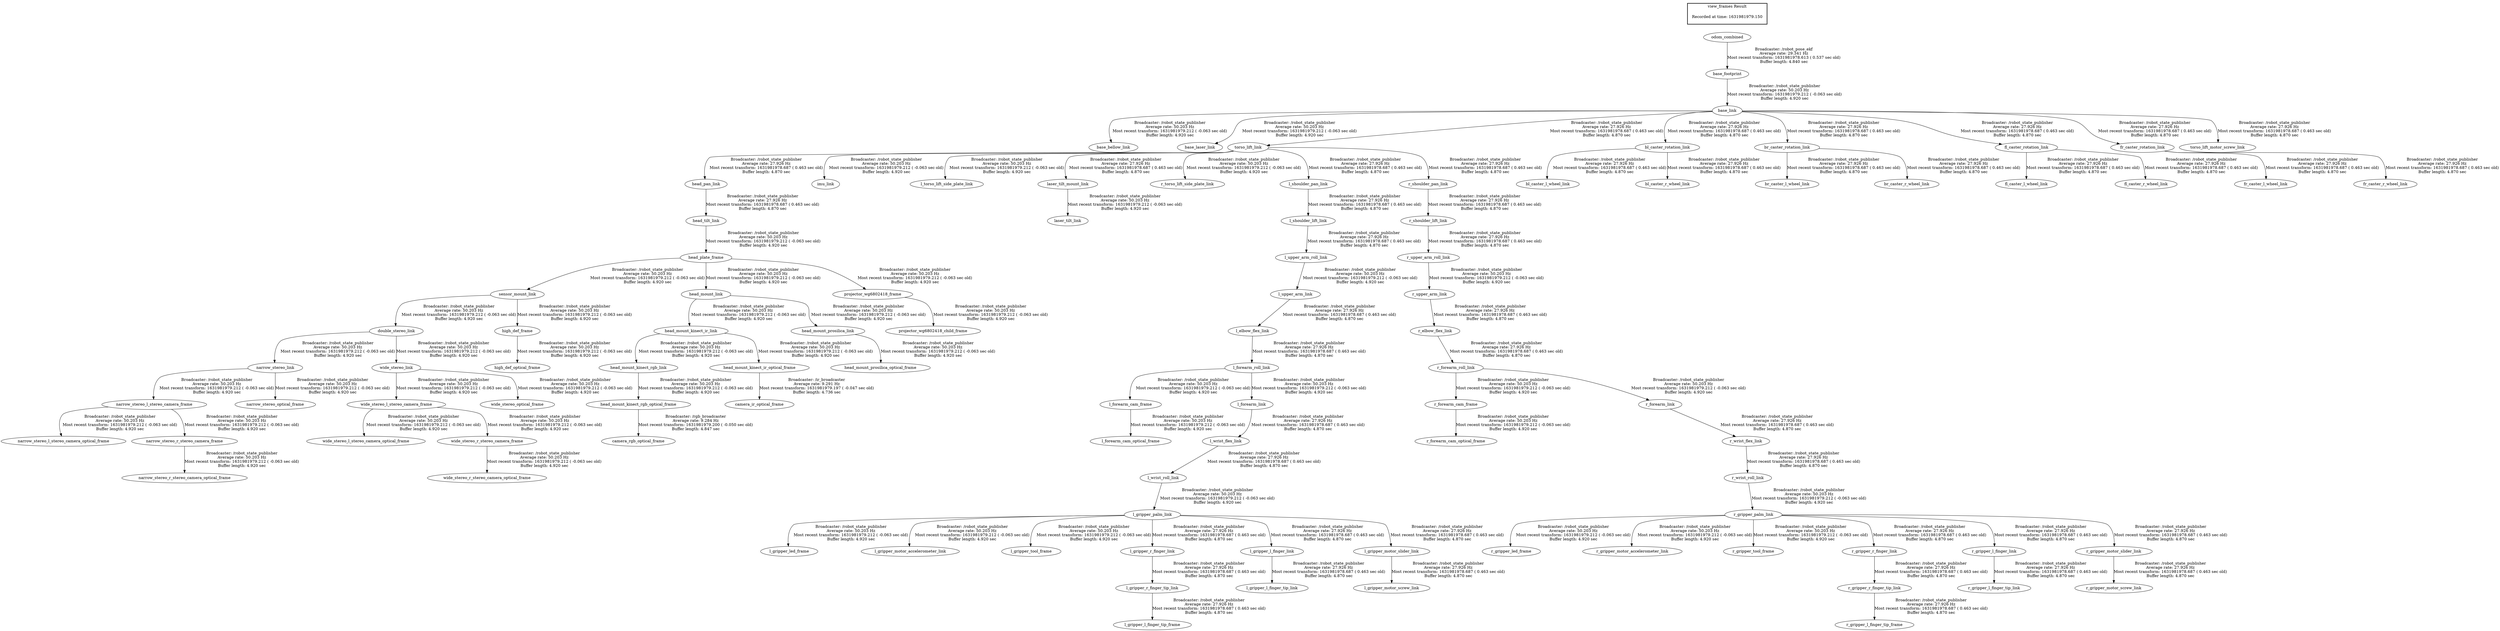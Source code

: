 digraph G {
"head_mount_kinect_rgb_optical_frame" -> "camera_rgb_optical_frame"[label="Broadcaster: /rgb_broadcaster\nAverage rate: 9.284 Hz\nMost recent transform: 1631981979.200 ( -0.050 sec old)\nBuffer length: 4.847 sec\n"];
"head_mount_kinect_rgb_link" -> "head_mount_kinect_rgb_optical_frame"[label="Broadcaster: /robot_state_publisher\nAverage rate: 50.203 Hz\nMost recent transform: 1631981979.212 ( -0.063 sec old)\nBuffer length: 4.920 sec\n"];
"base_link" -> "base_bellow_link"[label="Broadcaster: /robot_state_publisher\nAverage rate: 50.203 Hz\nMost recent transform: 1631981979.212 ( -0.063 sec old)\nBuffer length: 4.920 sec\n"];
"base_footprint" -> "base_link"[label="Broadcaster: /robot_state_publisher\nAverage rate: 50.203 Hz\nMost recent transform: 1631981979.212 ( -0.063 sec old)\nBuffer length: 4.920 sec\n"];
"odom_combined" -> "base_footprint"[label="Broadcaster: /robot_pose_ekf\nAverage rate: 29.341 Hz\nMost recent transform: 1631981978.613 ( 0.537 sec old)\nBuffer length: 4.840 sec\n"];
"base_link" -> "base_laser_link"[label="Broadcaster: /robot_state_publisher\nAverage rate: 50.203 Hz\nMost recent transform: 1631981979.212 ( -0.063 sec old)\nBuffer length: 4.920 sec\n"];
"sensor_mount_link" -> "double_stereo_link"[label="Broadcaster: /robot_state_publisher\nAverage rate: 50.203 Hz\nMost recent transform: 1631981979.212 ( -0.063 sec old)\nBuffer length: 4.920 sec\n"];
"head_plate_frame" -> "sensor_mount_link"[label="Broadcaster: /robot_state_publisher\nAverage rate: 50.203 Hz\nMost recent transform: 1631981979.212 ( -0.063 sec old)\nBuffer length: 4.920 sec\n"];
"head_plate_frame" -> "head_mount_link"[label="Broadcaster: /robot_state_publisher\nAverage rate: 50.203 Hz\nMost recent transform: 1631981979.212 ( -0.063 sec old)\nBuffer length: 4.920 sec\n"];
"head_tilt_link" -> "head_plate_frame"[label="Broadcaster: /robot_state_publisher\nAverage rate: 50.203 Hz\nMost recent transform: 1631981979.212 ( -0.063 sec old)\nBuffer length: 4.920 sec\n"];
"head_mount_link" -> "head_mount_kinect_ir_link"[label="Broadcaster: /robot_state_publisher\nAverage rate: 50.203 Hz\nMost recent transform: 1631981979.212 ( -0.063 sec old)\nBuffer length: 4.920 sec\n"];
"head_mount_kinect_ir_link" -> "head_mount_kinect_ir_optical_frame"[label="Broadcaster: /robot_state_publisher\nAverage rate: 50.203 Hz\nMost recent transform: 1631981979.212 ( -0.063 sec old)\nBuffer length: 4.920 sec\n"];
"head_mount_kinect_ir_link" -> "head_mount_kinect_rgb_link"[label="Broadcaster: /robot_state_publisher\nAverage rate: 50.203 Hz\nMost recent transform: 1631981979.212 ( -0.063 sec old)\nBuffer length: 4.920 sec\n"];
"head_mount_link" -> "head_mount_prosilica_link"[label="Broadcaster: /robot_state_publisher\nAverage rate: 50.203 Hz\nMost recent transform: 1631981979.212 ( -0.063 sec old)\nBuffer length: 4.920 sec\n"];
"head_mount_prosilica_link" -> "head_mount_prosilica_optical_frame"[label="Broadcaster: /robot_state_publisher\nAverage rate: 50.203 Hz\nMost recent transform: 1631981979.212 ( -0.063 sec old)\nBuffer length: 4.920 sec\n"];
"head_pan_link" -> "head_tilt_link"[label="Broadcaster: /robot_state_publisher\nAverage rate: 27.926 Hz\nMost recent transform: 1631981978.687 ( 0.463 sec old)\nBuffer length: 4.870 sec\n"];
"sensor_mount_link" -> "high_def_frame"[label="Broadcaster: /robot_state_publisher\nAverage rate: 50.203 Hz\nMost recent transform: 1631981979.212 ( -0.063 sec old)\nBuffer length: 4.920 sec\n"];
"high_def_frame" -> "high_def_optical_frame"[label="Broadcaster: /robot_state_publisher\nAverage rate: 50.203 Hz\nMost recent transform: 1631981979.212 ( -0.063 sec old)\nBuffer length: 4.920 sec\n"];
"torso_lift_link" -> "imu_link"[label="Broadcaster: /robot_state_publisher\nAverage rate: 50.203 Hz\nMost recent transform: 1631981979.212 ( -0.063 sec old)\nBuffer length: 4.920 sec\n"];
"base_link" -> "torso_lift_link"[label="Broadcaster: /robot_state_publisher\nAverage rate: 27.926 Hz\nMost recent transform: 1631981978.687 ( 0.463 sec old)\nBuffer length: 4.870 sec\n"];
"l_forearm_roll_link" -> "l_forearm_cam_frame"[label="Broadcaster: /robot_state_publisher\nAverage rate: 50.203 Hz\nMost recent transform: 1631981979.212 ( -0.063 sec old)\nBuffer length: 4.920 sec\n"];
"l_elbow_flex_link" -> "l_forearm_roll_link"[label="Broadcaster: /robot_state_publisher\nAverage rate: 27.926 Hz\nMost recent transform: 1631981978.687 ( 0.463 sec old)\nBuffer length: 4.870 sec\n"];
"l_forearm_cam_frame" -> "l_forearm_cam_optical_frame"[label="Broadcaster: /robot_state_publisher\nAverage rate: 50.203 Hz\nMost recent transform: 1631981979.212 ( -0.063 sec old)\nBuffer length: 4.920 sec\n"];
"l_forearm_roll_link" -> "l_forearm_link"[label="Broadcaster: /robot_state_publisher\nAverage rate: 50.203 Hz\nMost recent transform: 1631981979.212 ( -0.063 sec old)\nBuffer length: 4.920 sec\n"];
"l_gripper_palm_link" -> "l_gripper_led_frame"[label="Broadcaster: /robot_state_publisher\nAverage rate: 50.203 Hz\nMost recent transform: 1631981979.212 ( -0.063 sec old)\nBuffer length: 4.920 sec\n"];
"l_wrist_roll_link" -> "l_gripper_palm_link"[label="Broadcaster: /robot_state_publisher\nAverage rate: 50.203 Hz\nMost recent transform: 1631981979.212 ( -0.063 sec old)\nBuffer length: 4.920 sec\n"];
"l_gripper_palm_link" -> "l_gripper_motor_accelerometer_link"[label="Broadcaster: /robot_state_publisher\nAverage rate: 50.203 Hz\nMost recent transform: 1631981979.212 ( -0.063 sec old)\nBuffer length: 4.920 sec\n"];
"l_wrist_flex_link" -> "l_wrist_roll_link"[label="Broadcaster: /robot_state_publisher\nAverage rate: 27.926 Hz\nMost recent transform: 1631981978.687 ( 0.463 sec old)\nBuffer length: 4.870 sec\n"];
"l_gripper_palm_link" -> "l_gripper_tool_frame"[label="Broadcaster: /robot_state_publisher\nAverage rate: 50.203 Hz\nMost recent transform: 1631981979.212 ( -0.063 sec old)\nBuffer length: 4.920 sec\n"];
"torso_lift_link" -> "l_torso_lift_side_plate_link"[label="Broadcaster: /robot_state_publisher\nAverage rate: 50.203 Hz\nMost recent transform: 1631981979.212 ( -0.063 sec old)\nBuffer length: 4.920 sec\n"];
"l_upper_arm_roll_link" -> "l_upper_arm_link"[label="Broadcaster: /robot_state_publisher\nAverage rate: 50.203 Hz\nMost recent transform: 1631981979.212 ( -0.063 sec old)\nBuffer length: 4.920 sec\n"];
"l_shoulder_lift_link" -> "l_upper_arm_roll_link"[label="Broadcaster: /robot_state_publisher\nAverage rate: 27.926 Hz\nMost recent transform: 1631981978.687 ( 0.463 sec old)\nBuffer length: 4.870 sec\n"];
"laser_tilt_mount_link" -> "laser_tilt_link"[label="Broadcaster: /robot_state_publisher\nAverage rate: 50.203 Hz\nMost recent transform: 1631981979.212 ( -0.063 sec old)\nBuffer length: 4.920 sec\n"];
"torso_lift_link" -> "laser_tilt_mount_link"[label="Broadcaster: /robot_state_publisher\nAverage rate: 27.926 Hz\nMost recent transform: 1631981978.687 ( 0.463 sec old)\nBuffer length: 4.870 sec\n"];
"double_stereo_link" -> "narrow_stereo_link"[label="Broadcaster: /robot_state_publisher\nAverage rate: 50.203 Hz\nMost recent transform: 1631981979.212 ( -0.063 sec old)\nBuffer length: 4.920 sec\n"];
"narrow_stereo_link" -> "narrow_stereo_l_stereo_camera_frame"[label="Broadcaster: /robot_state_publisher\nAverage rate: 50.203 Hz\nMost recent transform: 1631981979.212 ( -0.063 sec old)\nBuffer length: 4.920 sec\n"];
"narrow_stereo_l_stereo_camera_frame" -> "narrow_stereo_l_stereo_camera_optical_frame"[label="Broadcaster: /robot_state_publisher\nAverage rate: 50.203 Hz\nMost recent transform: 1631981979.212 ( -0.063 sec old)\nBuffer length: 4.920 sec\n"];
"narrow_stereo_link" -> "narrow_stereo_optical_frame"[label="Broadcaster: /robot_state_publisher\nAverage rate: 50.203 Hz\nMost recent transform: 1631981979.212 ( -0.063 sec old)\nBuffer length: 4.920 sec\n"];
"narrow_stereo_l_stereo_camera_frame" -> "narrow_stereo_r_stereo_camera_frame"[label="Broadcaster: /robot_state_publisher\nAverage rate: 50.203 Hz\nMost recent transform: 1631981979.212 ( -0.063 sec old)\nBuffer length: 4.920 sec\n"];
"narrow_stereo_r_stereo_camera_frame" -> "narrow_stereo_r_stereo_camera_optical_frame"[label="Broadcaster: /robot_state_publisher\nAverage rate: 50.203 Hz\nMost recent transform: 1631981979.212 ( -0.063 sec old)\nBuffer length: 4.920 sec\n"];
"projector_wg6802418_frame" -> "projector_wg6802418_child_frame"[label="Broadcaster: /robot_state_publisher\nAverage rate: 50.203 Hz\nMost recent transform: 1631981979.212 ( -0.063 sec old)\nBuffer length: 4.920 sec\n"];
"head_plate_frame" -> "projector_wg6802418_frame"[label="Broadcaster: /robot_state_publisher\nAverage rate: 50.203 Hz\nMost recent transform: 1631981979.212 ( -0.063 sec old)\nBuffer length: 4.920 sec\n"];
"r_forearm_roll_link" -> "r_forearm_cam_frame"[label="Broadcaster: /robot_state_publisher\nAverage rate: 50.203 Hz\nMost recent transform: 1631981979.212 ( -0.063 sec old)\nBuffer length: 4.920 sec\n"];
"r_elbow_flex_link" -> "r_forearm_roll_link"[label="Broadcaster: /robot_state_publisher\nAverage rate: 27.926 Hz\nMost recent transform: 1631981978.687 ( 0.463 sec old)\nBuffer length: 4.870 sec\n"];
"r_forearm_cam_frame" -> "r_forearm_cam_optical_frame"[label="Broadcaster: /robot_state_publisher\nAverage rate: 50.203 Hz\nMost recent transform: 1631981979.212 ( -0.063 sec old)\nBuffer length: 4.920 sec\n"];
"r_forearm_roll_link" -> "r_forearm_link"[label="Broadcaster: /robot_state_publisher\nAverage rate: 50.203 Hz\nMost recent transform: 1631981979.212 ( -0.063 sec old)\nBuffer length: 4.920 sec\n"];
"r_gripper_palm_link" -> "r_gripper_led_frame"[label="Broadcaster: /robot_state_publisher\nAverage rate: 50.203 Hz\nMost recent transform: 1631981979.212 ( -0.063 sec old)\nBuffer length: 4.920 sec\n"];
"r_wrist_roll_link" -> "r_gripper_palm_link"[label="Broadcaster: /robot_state_publisher\nAverage rate: 50.203 Hz\nMost recent transform: 1631981979.212 ( -0.063 sec old)\nBuffer length: 4.920 sec\n"];
"r_gripper_palm_link" -> "r_gripper_motor_accelerometer_link"[label="Broadcaster: /robot_state_publisher\nAverage rate: 50.203 Hz\nMost recent transform: 1631981979.212 ( -0.063 sec old)\nBuffer length: 4.920 sec\n"];
"r_wrist_flex_link" -> "r_wrist_roll_link"[label="Broadcaster: /robot_state_publisher\nAverage rate: 27.926 Hz\nMost recent transform: 1631981978.687 ( 0.463 sec old)\nBuffer length: 4.870 sec\n"];
"r_gripper_palm_link" -> "r_gripper_tool_frame"[label="Broadcaster: /robot_state_publisher\nAverage rate: 50.203 Hz\nMost recent transform: 1631981979.212 ( -0.063 sec old)\nBuffer length: 4.920 sec\n"];
"torso_lift_link" -> "r_torso_lift_side_plate_link"[label="Broadcaster: /robot_state_publisher\nAverage rate: 50.203 Hz\nMost recent transform: 1631981979.212 ( -0.063 sec old)\nBuffer length: 4.920 sec\n"];
"r_upper_arm_roll_link" -> "r_upper_arm_link"[label="Broadcaster: /robot_state_publisher\nAverage rate: 50.203 Hz\nMost recent transform: 1631981979.212 ( -0.063 sec old)\nBuffer length: 4.920 sec\n"];
"r_shoulder_lift_link" -> "r_upper_arm_roll_link"[label="Broadcaster: /robot_state_publisher\nAverage rate: 27.926 Hz\nMost recent transform: 1631981978.687 ( 0.463 sec old)\nBuffer length: 4.870 sec\n"];
"double_stereo_link" -> "wide_stereo_link"[label="Broadcaster: /robot_state_publisher\nAverage rate: 50.203 Hz\nMost recent transform: 1631981979.212 ( -0.063 sec old)\nBuffer length: 4.920 sec\n"];
"wide_stereo_link" -> "wide_stereo_l_stereo_camera_frame"[label="Broadcaster: /robot_state_publisher\nAverage rate: 50.203 Hz\nMost recent transform: 1631981979.212 ( -0.063 sec old)\nBuffer length: 4.920 sec\n"];
"wide_stereo_l_stereo_camera_frame" -> "wide_stereo_l_stereo_camera_optical_frame"[label="Broadcaster: /robot_state_publisher\nAverage rate: 50.203 Hz\nMost recent transform: 1631981979.212 ( -0.063 sec old)\nBuffer length: 4.920 sec\n"];
"wide_stereo_link" -> "wide_stereo_optical_frame"[label="Broadcaster: /robot_state_publisher\nAverage rate: 50.203 Hz\nMost recent transform: 1631981979.212 ( -0.063 sec old)\nBuffer length: 4.920 sec\n"];
"wide_stereo_l_stereo_camera_frame" -> "wide_stereo_r_stereo_camera_frame"[label="Broadcaster: /robot_state_publisher\nAverage rate: 50.203 Hz\nMost recent transform: 1631981979.212 ( -0.063 sec old)\nBuffer length: 4.920 sec\n"];
"wide_stereo_r_stereo_camera_frame" -> "wide_stereo_r_stereo_camera_optical_frame"[label="Broadcaster: /robot_state_publisher\nAverage rate: 50.203 Hz\nMost recent transform: 1631981979.212 ( -0.063 sec old)\nBuffer length: 4.920 sec\n"];
"bl_caster_rotation_link" -> "bl_caster_l_wheel_link"[label="Broadcaster: /robot_state_publisher\nAverage rate: 27.926 Hz\nMost recent transform: 1631981978.687 ( 0.463 sec old)\nBuffer length: 4.870 sec\n"];
"base_link" -> "bl_caster_rotation_link"[label="Broadcaster: /robot_state_publisher\nAverage rate: 27.926 Hz\nMost recent transform: 1631981978.687 ( 0.463 sec old)\nBuffer length: 4.870 sec\n"];
"bl_caster_rotation_link" -> "bl_caster_r_wheel_link"[label="Broadcaster: /robot_state_publisher\nAverage rate: 27.926 Hz\nMost recent transform: 1631981978.687 ( 0.463 sec old)\nBuffer length: 4.870 sec\n"];
"br_caster_rotation_link" -> "br_caster_l_wheel_link"[label="Broadcaster: /robot_state_publisher\nAverage rate: 27.926 Hz\nMost recent transform: 1631981978.687 ( 0.463 sec old)\nBuffer length: 4.870 sec\n"];
"base_link" -> "br_caster_rotation_link"[label="Broadcaster: /robot_state_publisher\nAverage rate: 27.926 Hz\nMost recent transform: 1631981978.687 ( 0.463 sec old)\nBuffer length: 4.870 sec\n"];
"br_caster_rotation_link" -> "br_caster_r_wheel_link"[label="Broadcaster: /robot_state_publisher\nAverage rate: 27.926 Hz\nMost recent transform: 1631981978.687 ( 0.463 sec old)\nBuffer length: 4.870 sec\n"];
"fl_caster_rotation_link" -> "fl_caster_l_wheel_link"[label="Broadcaster: /robot_state_publisher\nAverage rate: 27.926 Hz\nMost recent transform: 1631981978.687 ( 0.463 sec old)\nBuffer length: 4.870 sec\n"];
"base_link" -> "fl_caster_rotation_link"[label="Broadcaster: /robot_state_publisher\nAverage rate: 27.926 Hz\nMost recent transform: 1631981978.687 ( 0.463 sec old)\nBuffer length: 4.870 sec\n"];
"fl_caster_rotation_link" -> "fl_caster_r_wheel_link"[label="Broadcaster: /robot_state_publisher\nAverage rate: 27.926 Hz\nMost recent transform: 1631981978.687 ( 0.463 sec old)\nBuffer length: 4.870 sec\n"];
"fr_caster_rotation_link" -> "fr_caster_l_wheel_link"[label="Broadcaster: /robot_state_publisher\nAverage rate: 27.926 Hz\nMost recent transform: 1631981978.687 ( 0.463 sec old)\nBuffer length: 4.870 sec\n"];
"base_link" -> "fr_caster_rotation_link"[label="Broadcaster: /robot_state_publisher\nAverage rate: 27.926 Hz\nMost recent transform: 1631981978.687 ( 0.463 sec old)\nBuffer length: 4.870 sec\n"];
"fr_caster_rotation_link" -> "fr_caster_r_wheel_link"[label="Broadcaster: /robot_state_publisher\nAverage rate: 27.926 Hz\nMost recent transform: 1631981978.687 ( 0.463 sec old)\nBuffer length: 4.870 sec\n"];
"torso_lift_link" -> "head_pan_link"[label="Broadcaster: /robot_state_publisher\nAverage rate: 27.926 Hz\nMost recent transform: 1631981978.687 ( 0.463 sec old)\nBuffer length: 4.870 sec\n"];
"l_upper_arm_link" -> "l_elbow_flex_link"[label="Broadcaster: /robot_state_publisher\nAverage rate: 27.926 Hz\nMost recent transform: 1631981978.687 ( 0.463 sec old)\nBuffer length: 4.870 sec\n"];
"l_gripper_r_finger_tip_link" -> "l_gripper_l_finger_tip_frame"[label="Broadcaster: /robot_state_publisher\nAverage rate: 27.926 Hz\nMost recent transform: 1631981978.687 ( 0.463 sec old)\nBuffer length: 4.870 sec\n"];
"l_gripper_r_finger_link" -> "l_gripper_r_finger_tip_link"[label="Broadcaster: /robot_state_publisher\nAverage rate: 27.926 Hz\nMost recent transform: 1631981978.687 ( 0.463 sec old)\nBuffer length: 4.870 sec\n"];
"l_gripper_palm_link" -> "l_gripper_l_finger_link"[label="Broadcaster: /robot_state_publisher\nAverage rate: 27.926 Hz\nMost recent transform: 1631981978.687 ( 0.463 sec old)\nBuffer length: 4.870 sec\n"];
"l_gripper_l_finger_link" -> "l_gripper_l_finger_tip_link"[label="Broadcaster: /robot_state_publisher\nAverage rate: 27.926 Hz\nMost recent transform: 1631981978.687 ( 0.463 sec old)\nBuffer length: 4.870 sec\n"];
"l_gripper_motor_slider_link" -> "l_gripper_motor_screw_link"[label="Broadcaster: /robot_state_publisher\nAverage rate: 27.926 Hz\nMost recent transform: 1631981978.687 ( 0.463 sec old)\nBuffer length: 4.870 sec\n"];
"l_gripper_palm_link" -> "l_gripper_motor_slider_link"[label="Broadcaster: /robot_state_publisher\nAverage rate: 27.926 Hz\nMost recent transform: 1631981978.687 ( 0.463 sec old)\nBuffer length: 4.870 sec\n"];
"l_gripper_palm_link" -> "l_gripper_r_finger_link"[label="Broadcaster: /robot_state_publisher\nAverage rate: 27.926 Hz\nMost recent transform: 1631981978.687 ( 0.463 sec old)\nBuffer length: 4.870 sec\n"];
"l_shoulder_pan_link" -> "l_shoulder_lift_link"[label="Broadcaster: /robot_state_publisher\nAverage rate: 27.926 Hz\nMost recent transform: 1631981978.687 ( 0.463 sec old)\nBuffer length: 4.870 sec\n"];
"torso_lift_link" -> "l_shoulder_pan_link"[label="Broadcaster: /robot_state_publisher\nAverage rate: 27.926 Hz\nMost recent transform: 1631981978.687 ( 0.463 sec old)\nBuffer length: 4.870 sec\n"];
"l_forearm_link" -> "l_wrist_flex_link"[label="Broadcaster: /robot_state_publisher\nAverage rate: 27.926 Hz\nMost recent transform: 1631981978.687 ( 0.463 sec old)\nBuffer length: 4.870 sec\n"];
"r_upper_arm_link" -> "r_elbow_flex_link"[label="Broadcaster: /robot_state_publisher\nAverage rate: 27.926 Hz\nMost recent transform: 1631981978.687 ( 0.463 sec old)\nBuffer length: 4.870 sec\n"];
"r_gripper_r_finger_tip_link" -> "r_gripper_l_finger_tip_frame"[label="Broadcaster: /robot_state_publisher\nAverage rate: 27.926 Hz\nMost recent transform: 1631981978.687 ( 0.463 sec old)\nBuffer length: 4.870 sec\n"];
"r_gripper_r_finger_link" -> "r_gripper_r_finger_tip_link"[label="Broadcaster: /robot_state_publisher\nAverage rate: 27.926 Hz\nMost recent transform: 1631981978.687 ( 0.463 sec old)\nBuffer length: 4.870 sec\n"];
"r_gripper_palm_link" -> "r_gripper_l_finger_link"[label="Broadcaster: /robot_state_publisher\nAverage rate: 27.926 Hz\nMost recent transform: 1631981978.687 ( 0.463 sec old)\nBuffer length: 4.870 sec\n"];
"r_gripper_l_finger_link" -> "r_gripper_l_finger_tip_link"[label="Broadcaster: /robot_state_publisher\nAverage rate: 27.926 Hz\nMost recent transform: 1631981978.687 ( 0.463 sec old)\nBuffer length: 4.870 sec\n"];
"r_gripper_motor_slider_link" -> "r_gripper_motor_screw_link"[label="Broadcaster: /robot_state_publisher\nAverage rate: 27.926 Hz\nMost recent transform: 1631981978.687 ( 0.463 sec old)\nBuffer length: 4.870 sec\n"];
"r_gripper_palm_link" -> "r_gripper_motor_slider_link"[label="Broadcaster: /robot_state_publisher\nAverage rate: 27.926 Hz\nMost recent transform: 1631981978.687 ( 0.463 sec old)\nBuffer length: 4.870 sec\n"];
"r_gripper_palm_link" -> "r_gripper_r_finger_link"[label="Broadcaster: /robot_state_publisher\nAverage rate: 27.926 Hz\nMost recent transform: 1631981978.687 ( 0.463 sec old)\nBuffer length: 4.870 sec\n"];
"r_shoulder_pan_link" -> "r_shoulder_lift_link"[label="Broadcaster: /robot_state_publisher\nAverage rate: 27.926 Hz\nMost recent transform: 1631981978.687 ( 0.463 sec old)\nBuffer length: 4.870 sec\n"];
"torso_lift_link" -> "r_shoulder_pan_link"[label="Broadcaster: /robot_state_publisher\nAverage rate: 27.926 Hz\nMost recent transform: 1631981978.687 ( 0.463 sec old)\nBuffer length: 4.870 sec\n"];
"r_forearm_link" -> "r_wrist_flex_link"[label="Broadcaster: /robot_state_publisher\nAverage rate: 27.926 Hz\nMost recent transform: 1631981978.687 ( 0.463 sec old)\nBuffer length: 4.870 sec\n"];
"base_link" -> "torso_lift_motor_screw_link"[label="Broadcaster: /robot_state_publisher\nAverage rate: 27.926 Hz\nMost recent transform: 1631981978.687 ( 0.463 sec old)\nBuffer length: 4.870 sec\n"];
"head_mount_kinect_ir_optical_frame" -> "camera_ir_optical_frame"[label="Broadcaster: /ir_broadcaster\nAverage rate: 9.291 Hz\nMost recent transform: 1631981979.197 ( -0.047 sec old)\nBuffer length: 4.736 sec\n"];
edge [style=invis];
 subgraph cluster_legend { style=bold; color=black; label ="view_frames Result";
"Recorded at time: 1631981979.150"[ shape=plaintext ] ;
 }->"odom_combined";
}